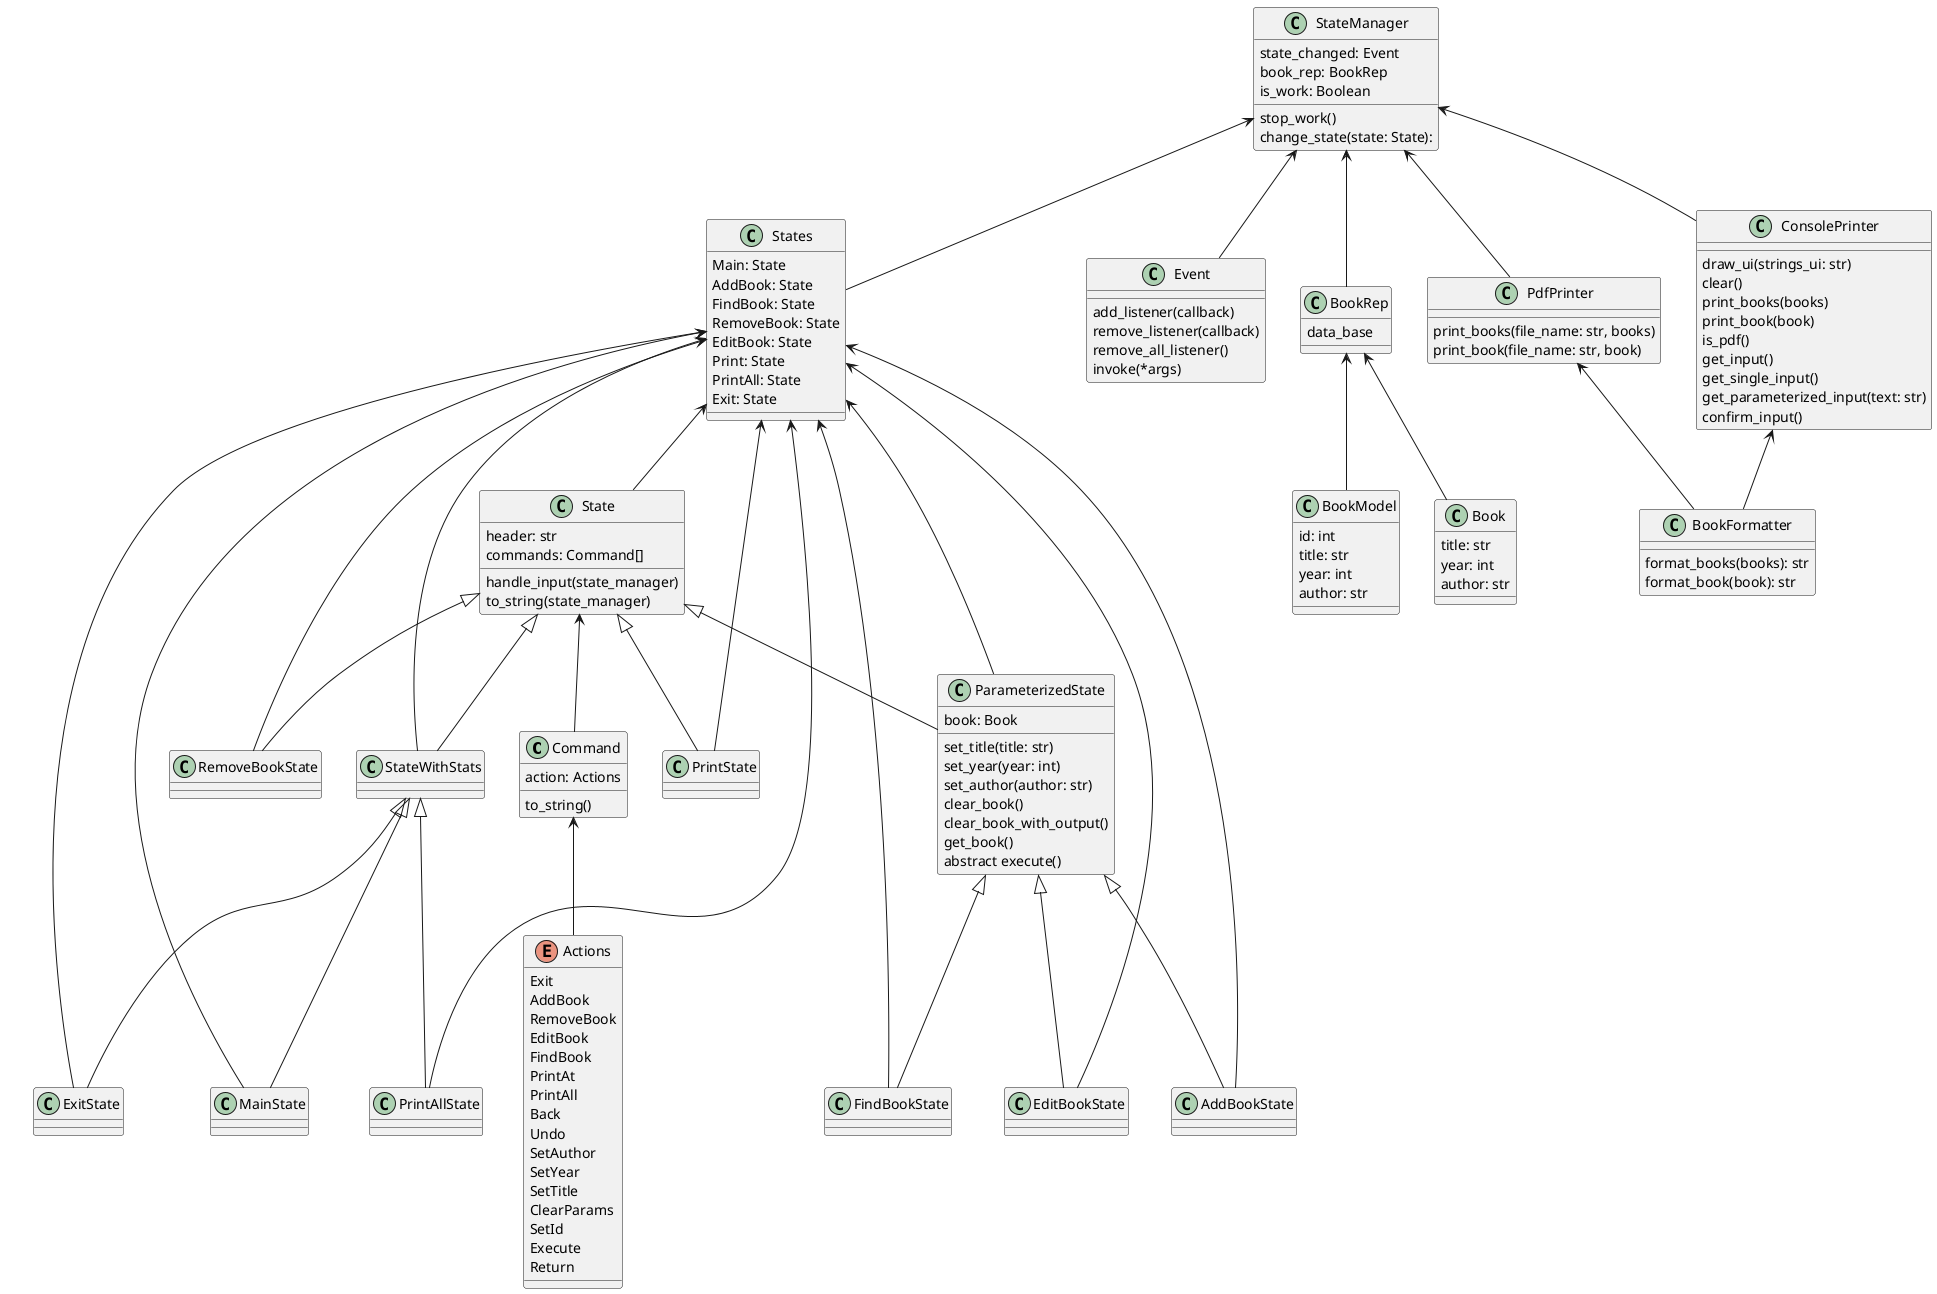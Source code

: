@startuml
'https://plantuml.com/class-diagram

class Command {
    action: Actions
    to_string()
}
class Event {
    add_listener(callback)
    remove_listener(callback)
    remove_all_listener()
    invoke(*args)
}
enum Actions {
    Exit
    AddBook
    RemoveBook
    EditBook
    FindBook
    PrintAt
    PrintAll
    Back
    Undo
    SetAuthor
    SetYear
    SetTitle
    ClearParams
    SetId
    Execute
    Return
}

class BookRep {
    data_base
}
class BookModel {
    id: int
    title: str
    year: int
    author: str
}
class Book {
    title: str
    year: int
    author: str
}

class StateManager {
    state_changed: Event
    book_rep: BookRep
    is_work: Boolean
    stop_work()
    change_state(state: State):
}
class States {
    Main: State
    AddBook: State
    FindBook: State
    RemoveBook: State
    EditBook: State
    Print: State
    PrintAll: State
    Exit: State
}

class State {
    header: str
    commands: Command[]
    handle_input(state_manager)
    to_string(state_manager)
}
class StateWithStats
class ParameterizedState {
    book: Book
    set_title(title: str)
    set_year(year: int)
    set_author(author: str)
    clear_book()
    clear_book_with_output()
    get_book()
    abstract execute()
}
class MainState
class AddBookState
class FindBookState
class RemoveBookState
class EditBookState
class PrintState
class PrintAllState
class ExitState

class BookFormatter {
    format_books(books): str
    format_book(book): str
}
class ConsolePrinter {
    draw_ui(strings_ui: str)
    clear()
    print_books(books)
    print_book(book)
    is_pdf()
    get_input()
    get_single_input()
    get_parameterized_input(text: str)
    confirm_input()
}
class PdfPrinter {
    print_books(file_name: str, books)
    print_book(file_name: str, book)
}

Command <-- Actions
State <-- Command
State <|-- StateWithStats
State <|-- ParameterizedState
State <|-- RemoveBookState
State <|-- PrintState
StateWithStats <|-- MainState
StateWithStats <|-- PrintAllState
StateWithStats <|-- ExitState
ParameterizedState <|-- AddBookState
ParameterizedState <|-- FindBookState
ParameterizedState <|-- EditBookState

BookRep <-- BookModel
BookRep <-- Book

States <-- State
States <-- StateWithStats
States <-- ParameterizedState
States <-- MainState
States <-- AddBookState
States <-- FindBookState
States <-- RemoveBookState
States <-- EditBookState
States <-- PrintState
States <-- PrintAllState
States <-- ExitState

StateManager <-- States
StateManager <-- BookRep
StateManager <-- Event
StateManager <-- ConsolePrinter
StateManager <-- PdfPrinter

PdfPrinter <-- BookFormatter
ConsolePrinter <-- BookFormatter

@enduml